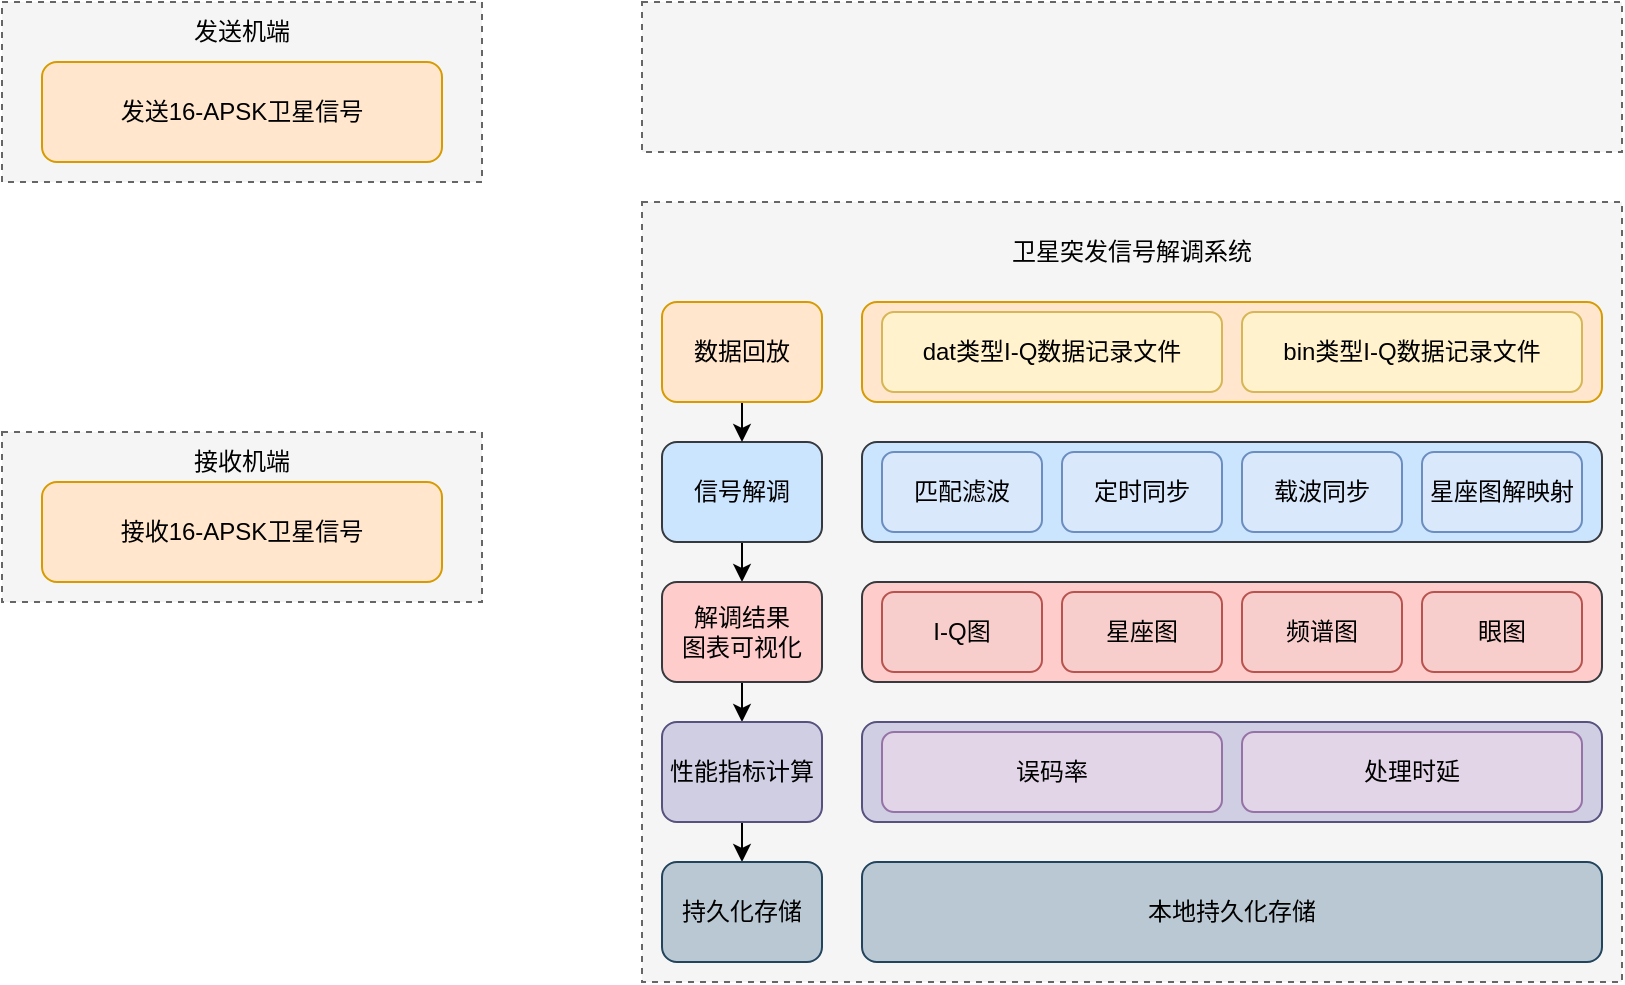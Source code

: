 <mxfile version="26.0.14">
  <diagram name="第 1 页" id="MffIheYmqDRWyhH1gzId">
    <mxGraphModel dx="1804" dy="619" grid="1" gridSize="10" guides="1" tooltips="1" connect="1" arrows="1" fold="1" page="1" pageScale="1" pageWidth="827" pageHeight="1169" math="0" shadow="0">
      <root>
        <mxCell id="0" />
        <mxCell id="1" parent="0" />
        <mxCell id="TnRLA4IP7PsxTOF_LZi9-34" value="" style="rounded=0;whiteSpace=wrap;html=1;fillColor=#f5f5f5;fontColor=#333333;strokeColor=#666666;dashed=1;" vertex="1" parent="1">
          <mxGeometry x="-30" y="385" width="240" height="85" as="geometry" />
        </mxCell>
        <mxCell id="TnRLA4IP7PsxTOF_LZi9-33" value="" style="rounded=0;whiteSpace=wrap;html=1;fillColor=#f5f5f5;fontColor=#333333;strokeColor=#666666;dashed=1;" vertex="1" parent="1">
          <mxGeometry x="-30" y="170" width="240" height="90" as="geometry" />
        </mxCell>
        <mxCell id="TnRLA4IP7PsxTOF_LZi9-1" value="" style="rounded=0;whiteSpace=wrap;html=1;fillColor=#f5f5f5;fontColor=#333333;strokeColor=#666666;dashed=1;" vertex="1" parent="1">
          <mxGeometry x="290" y="270" width="490" height="390" as="geometry" />
        </mxCell>
        <mxCell id="TnRLA4IP7PsxTOF_LZi9-2" value="" style="rounded=1;whiteSpace=wrap;html=1;fillColor=#d0cee2;strokeColor=#56517e;" vertex="1" parent="1">
          <mxGeometry x="400" y="530" width="370" height="50" as="geometry" />
        </mxCell>
        <mxCell id="TnRLA4IP7PsxTOF_LZi9-3" value="" style="rounded=1;whiteSpace=wrap;html=1;fillColor=#ffcccc;strokeColor=#36393d;" vertex="1" parent="1">
          <mxGeometry x="400" y="460" width="370" height="50" as="geometry" />
        </mxCell>
        <mxCell id="TnRLA4IP7PsxTOF_LZi9-4" value="" style="rounded=1;whiteSpace=wrap;html=1;fillColor=#cce5ff;strokeColor=#36393d;" vertex="1" parent="1">
          <mxGeometry x="400" y="390" width="370" height="50" as="geometry" />
        </mxCell>
        <mxCell id="TnRLA4IP7PsxTOF_LZi9-5" value="" style="rounded=1;whiteSpace=wrap;html=1;fillColor=#ffe6cc;strokeColor=#d79b00;" vertex="1" parent="1">
          <mxGeometry x="400" y="320" width="370" height="50" as="geometry" />
        </mxCell>
        <mxCell id="TnRLA4IP7PsxTOF_LZi9-6" value="匹配滤波" style="rounded=1;whiteSpace=wrap;html=1;fillColor=#dae8fc;strokeColor=#6c8ebf;" vertex="1" parent="1">
          <mxGeometry x="410" y="395" width="80" height="40" as="geometry" />
        </mxCell>
        <mxCell id="TnRLA4IP7PsxTOF_LZi9-7" value="定时同步" style="rounded=1;whiteSpace=wrap;html=1;fillColor=#dae8fc;strokeColor=#6c8ebf;" vertex="1" parent="1">
          <mxGeometry x="500" y="395" width="80" height="40" as="geometry" />
        </mxCell>
        <mxCell id="TnRLA4IP7PsxTOF_LZi9-8" value="载波同步" style="rounded=1;whiteSpace=wrap;html=1;fillColor=#dae8fc;strokeColor=#6c8ebf;" vertex="1" parent="1">
          <mxGeometry x="590" y="395" width="80" height="40" as="geometry" />
        </mxCell>
        <mxCell id="TnRLA4IP7PsxTOF_LZi9-9" value="星座图解映射" style="rounded=1;whiteSpace=wrap;html=1;fillColor=#dae8fc;strokeColor=#6c8ebf;" vertex="1" parent="1">
          <mxGeometry x="680" y="395" width="80" height="40" as="geometry" />
        </mxCell>
        <mxCell id="TnRLA4IP7PsxTOF_LZi9-10" value="dat类型I-Q数据记录文件" style="rounded=1;whiteSpace=wrap;html=1;fillColor=#fff2cc;strokeColor=#d6b656;" vertex="1" parent="1">
          <mxGeometry x="410" y="325" width="170" height="40" as="geometry" />
        </mxCell>
        <mxCell id="TnRLA4IP7PsxTOF_LZi9-11" value="I-Q图" style="rounded=1;whiteSpace=wrap;html=1;fillColor=#f8cecc;strokeColor=#b85450;" vertex="1" parent="1">
          <mxGeometry x="410" y="465" width="80" height="40" as="geometry" />
        </mxCell>
        <mxCell id="TnRLA4IP7PsxTOF_LZi9-12" value="星座图" style="rounded=1;whiteSpace=wrap;html=1;fillColor=#f8cecc;strokeColor=#b85450;" vertex="1" parent="1">
          <mxGeometry x="500" y="465" width="80" height="40" as="geometry" />
        </mxCell>
        <mxCell id="TnRLA4IP7PsxTOF_LZi9-13" value="频谱图" style="rounded=1;whiteSpace=wrap;html=1;fillColor=#f8cecc;strokeColor=#b85450;" vertex="1" parent="1">
          <mxGeometry x="590" y="465" width="80" height="40" as="geometry" />
        </mxCell>
        <mxCell id="TnRLA4IP7PsxTOF_LZi9-14" value="眼图" style="rounded=1;whiteSpace=wrap;html=1;fillColor=#f8cecc;strokeColor=#b85450;" vertex="1" parent="1">
          <mxGeometry x="680" y="465" width="80" height="40" as="geometry" />
        </mxCell>
        <mxCell id="TnRLA4IP7PsxTOF_LZi9-15" style="edgeStyle=orthogonalEdgeStyle;rounded=0;orthogonalLoop=1;jettySize=auto;html=1;exitX=0.5;exitY=1;exitDx=0;exitDy=0;entryX=0.5;entryY=0;entryDx=0;entryDy=0;" edge="1" parent="1" source="TnRLA4IP7PsxTOF_LZi9-16" target="TnRLA4IP7PsxTOF_LZi9-18">
          <mxGeometry relative="1" as="geometry" />
        </mxCell>
        <mxCell id="TnRLA4IP7PsxTOF_LZi9-16" value="信号解调" style="rounded=1;whiteSpace=wrap;html=1;fillColor=#cce5ff;strokeColor=#36393d;" vertex="1" parent="1">
          <mxGeometry x="300" y="390" width="80" height="50" as="geometry" />
        </mxCell>
        <mxCell id="TnRLA4IP7PsxTOF_LZi9-17" style="edgeStyle=orthogonalEdgeStyle;rounded=0;orthogonalLoop=1;jettySize=auto;html=1;exitX=0.5;exitY=1;exitDx=0;exitDy=0;entryX=0.5;entryY=0;entryDx=0;entryDy=0;" edge="1" parent="1" source="TnRLA4IP7PsxTOF_LZi9-18" target="TnRLA4IP7PsxTOF_LZi9-20">
          <mxGeometry relative="1" as="geometry" />
        </mxCell>
        <mxCell id="TnRLA4IP7PsxTOF_LZi9-18" value="解调结果&lt;div&gt;图表可视化&lt;/div&gt;" style="rounded=1;whiteSpace=wrap;html=1;fillColor=#ffcccc;strokeColor=#36393d;" vertex="1" parent="1">
          <mxGeometry x="300" y="460" width="80" height="50" as="geometry" />
        </mxCell>
        <mxCell id="TnRLA4IP7PsxTOF_LZi9-19" style="edgeStyle=orthogonalEdgeStyle;rounded=0;orthogonalLoop=1;jettySize=auto;html=1;exitX=0.5;exitY=1;exitDx=0;exitDy=0;entryX=0.5;entryY=0;entryDx=0;entryDy=0;" edge="1" parent="1" source="TnRLA4IP7PsxTOF_LZi9-20" target="TnRLA4IP7PsxTOF_LZi9-27">
          <mxGeometry relative="1" as="geometry" />
        </mxCell>
        <mxCell id="TnRLA4IP7PsxTOF_LZi9-20" value="性能指标计算" style="rounded=1;whiteSpace=wrap;html=1;fillColor=#d0cee2;strokeColor=#56517e;" vertex="1" parent="1">
          <mxGeometry x="300" y="530" width="80" height="50" as="geometry" />
        </mxCell>
        <mxCell id="TnRLA4IP7PsxTOF_LZi9-21" style="edgeStyle=orthogonalEdgeStyle;rounded=0;orthogonalLoop=1;jettySize=auto;html=1;exitX=0.5;exitY=1;exitDx=0;exitDy=0;entryX=0.5;entryY=0;entryDx=0;entryDy=0;" edge="1" parent="1" source="TnRLA4IP7PsxTOF_LZi9-22" target="TnRLA4IP7PsxTOF_LZi9-16">
          <mxGeometry relative="1" as="geometry" />
        </mxCell>
        <mxCell id="TnRLA4IP7PsxTOF_LZi9-22" value="数据回放" style="rounded=1;whiteSpace=wrap;html=1;fillColor=#ffe6cc;strokeColor=#d79b00;" vertex="1" parent="1">
          <mxGeometry x="300" y="320" width="80" height="50" as="geometry" />
        </mxCell>
        <mxCell id="TnRLA4IP7PsxTOF_LZi9-23" value="bin类型I-Q数据记录文件" style="rounded=1;whiteSpace=wrap;html=1;fillColor=#fff2cc;strokeColor=#d6b656;" vertex="1" parent="1">
          <mxGeometry x="590" y="325" width="170" height="40" as="geometry" />
        </mxCell>
        <mxCell id="TnRLA4IP7PsxTOF_LZi9-24" value="误码率" style="rounded=1;whiteSpace=wrap;html=1;fillColor=#e1d5e7;strokeColor=#9673a6;" vertex="1" parent="1">
          <mxGeometry x="410" y="535" width="170" height="40" as="geometry" />
        </mxCell>
        <mxCell id="TnRLA4IP7PsxTOF_LZi9-25" value="处理时延" style="rounded=1;whiteSpace=wrap;html=1;fillColor=#e1d5e7;strokeColor=#9673a6;" vertex="1" parent="1">
          <mxGeometry x="590" y="535" width="170" height="40" as="geometry" />
        </mxCell>
        <mxCell id="TnRLA4IP7PsxTOF_LZi9-26" value="本地持久化存储" style="rounded=1;whiteSpace=wrap;html=1;fillColor=#bac8d3;strokeColor=#23445d;" vertex="1" parent="1">
          <mxGeometry x="400" y="600" width="370" height="50" as="geometry" />
        </mxCell>
        <mxCell id="TnRLA4IP7PsxTOF_LZi9-27" value="持久化存储" style="rounded=1;whiteSpace=wrap;html=1;fillColor=#bac8d3;strokeColor=#23445d;" vertex="1" parent="1">
          <mxGeometry x="300" y="600" width="80" height="50" as="geometry" />
        </mxCell>
        <mxCell id="TnRLA4IP7PsxTOF_LZi9-30" value="卫星突发信号解调系统" style="text;html=1;align=center;verticalAlign=middle;whiteSpace=wrap;rounded=0;" vertex="1" parent="1">
          <mxGeometry x="300" y="280" width="470" height="30" as="geometry" />
        </mxCell>
        <mxCell id="TnRLA4IP7PsxTOF_LZi9-31" value="" style="rounded=0;whiteSpace=wrap;html=1;fillColor=#f5f5f5;fontColor=#333333;strokeColor=#666666;dashed=1;" vertex="1" parent="1">
          <mxGeometry x="290" y="170" width="490" height="75" as="geometry" />
        </mxCell>
        <mxCell id="TnRLA4IP7PsxTOF_LZi9-32" value="发送机端" style="text;html=1;align=center;verticalAlign=middle;whiteSpace=wrap;rounded=0;" vertex="1" parent="1">
          <mxGeometry x="-30" y="170" width="240" height="30" as="geometry" />
        </mxCell>
        <mxCell id="TnRLA4IP7PsxTOF_LZi9-35" value="接收机端" style="text;html=1;align=center;verticalAlign=middle;whiteSpace=wrap;rounded=0;" vertex="1" parent="1">
          <mxGeometry x="-30" y="385" width="240" height="30" as="geometry" />
        </mxCell>
        <mxCell id="TnRLA4IP7PsxTOF_LZi9-36" value="发送16-APSK卫星信号" style="rounded=1;whiteSpace=wrap;html=1;fillColor=#ffe6cc;strokeColor=#d79b00;" vertex="1" parent="1">
          <mxGeometry x="-10" y="200" width="200" height="50" as="geometry" />
        </mxCell>
        <mxCell id="TnRLA4IP7PsxTOF_LZi9-37" value="接收16-APSK卫星信号" style="rounded=1;whiteSpace=wrap;html=1;fillColor=#ffe6cc;strokeColor=#d79b00;" vertex="1" parent="1">
          <mxGeometry x="-10" y="410" width="200" height="50" as="geometry" />
        </mxCell>
      </root>
    </mxGraphModel>
  </diagram>
</mxfile>
